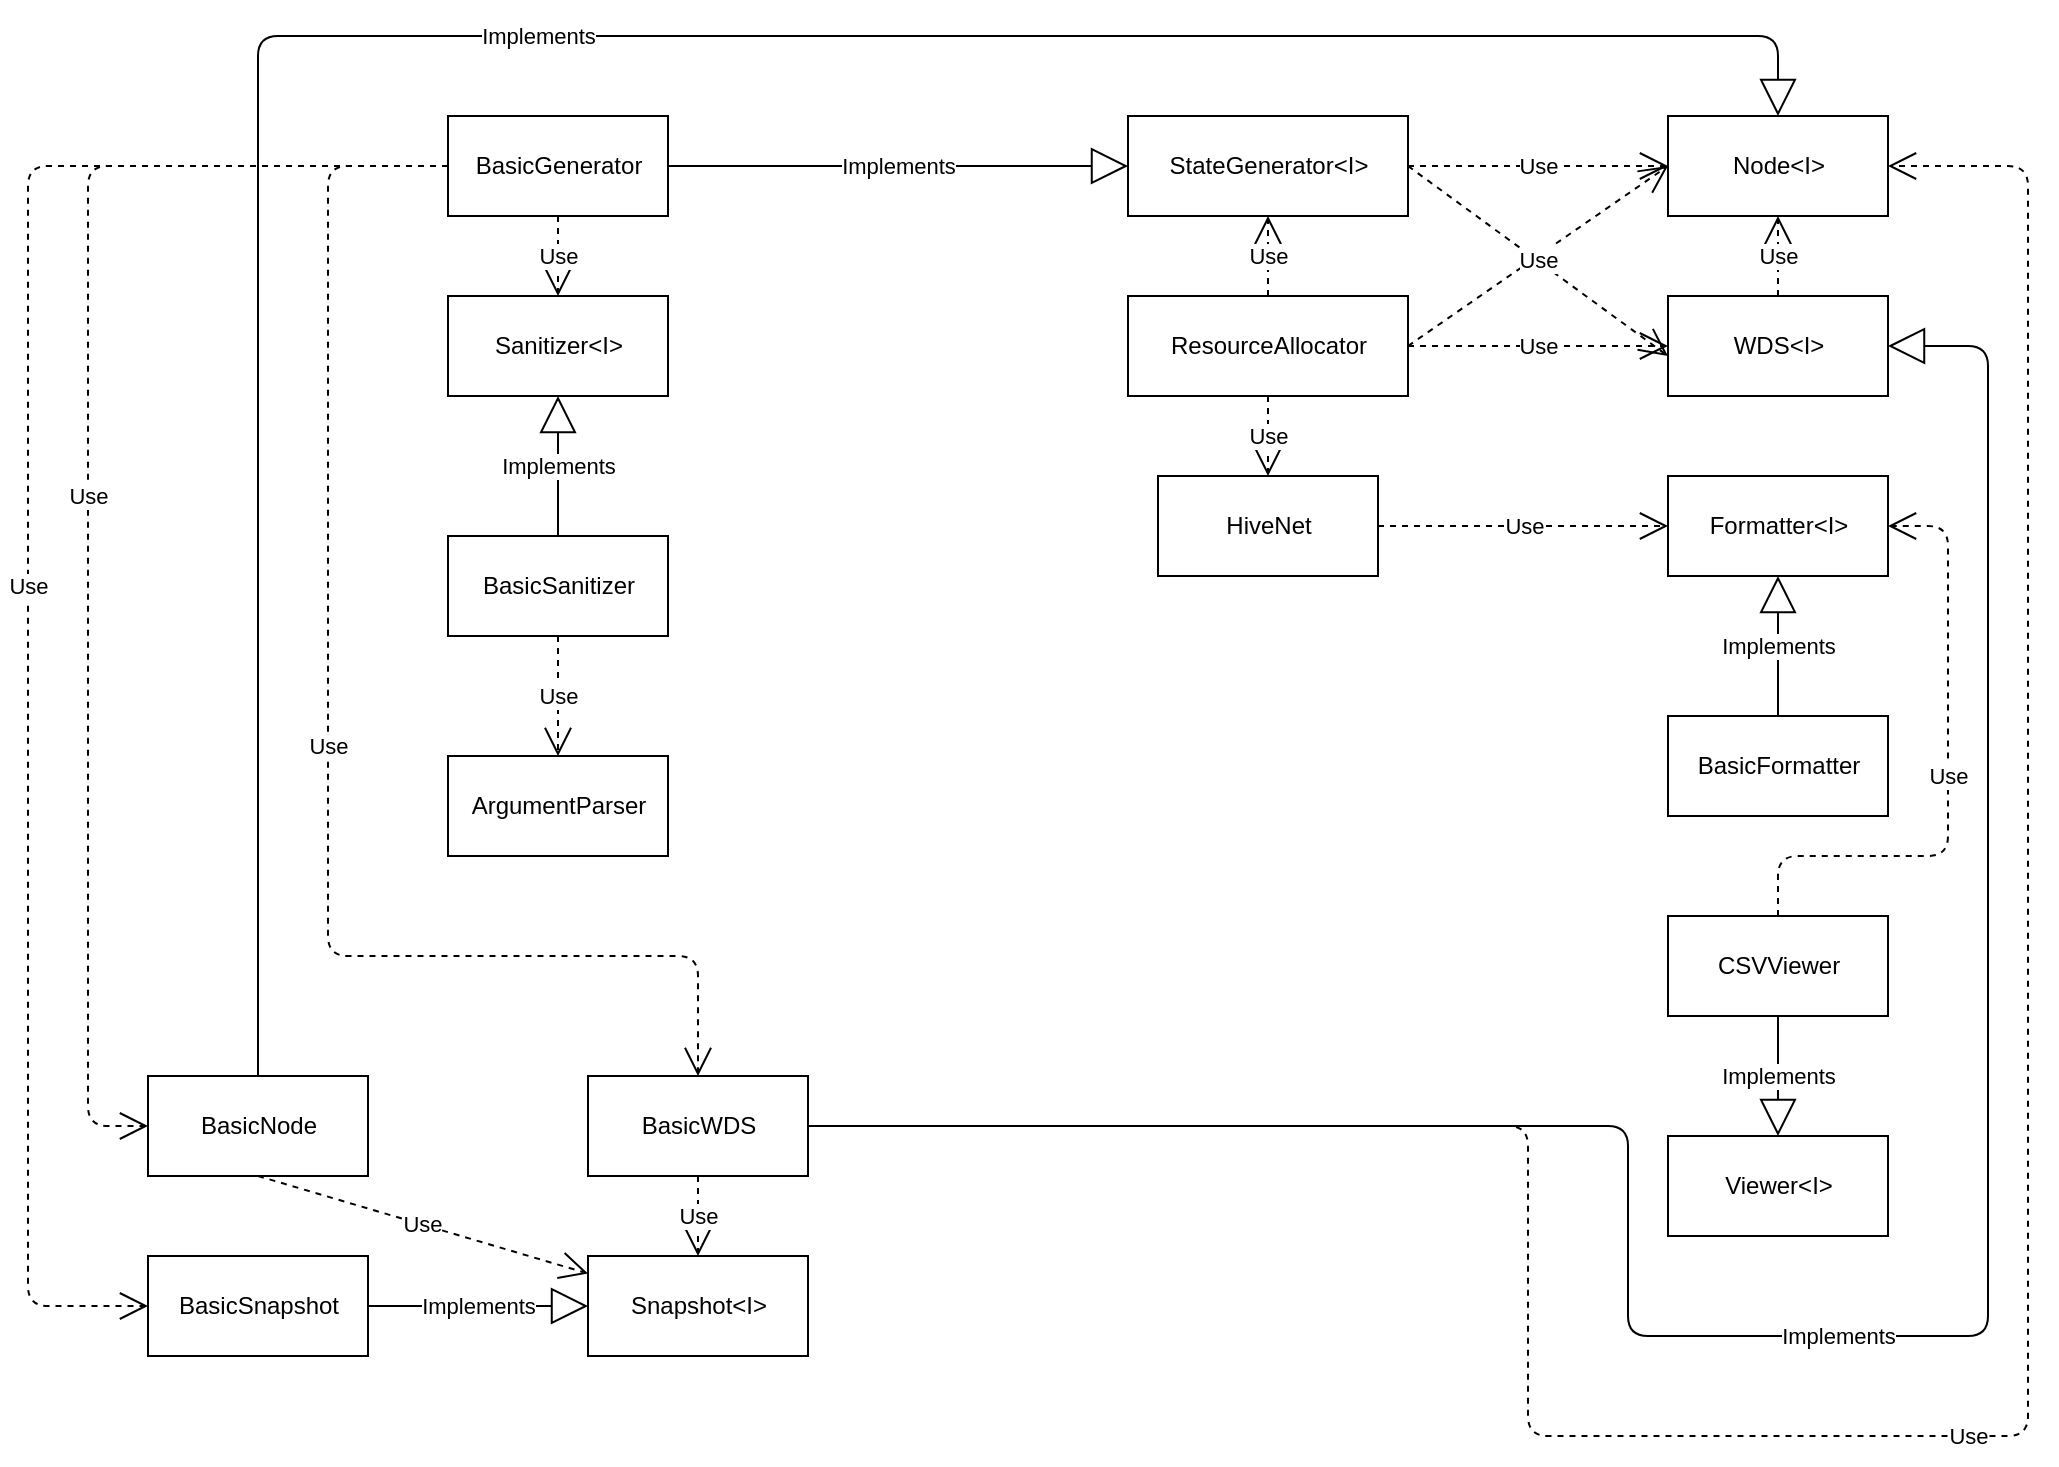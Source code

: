 <mxfile version="12.8.8" type="github">
  <diagram name="Page-1" id="6133507b-19e7-1e82-6fc7-422aa6c4b21f">
    <mxGraphModel dx="1422" dy="771" grid="1" gridSize="10" guides="1" tooltips="1" connect="1" arrows="1" fold="1" page="1" pageScale="1" pageWidth="1100" pageHeight="850" background="#ffffff" math="0" shadow="0">
      <root>
        <mxCell id="0" />
        <mxCell id="1" parent="0" />
        <mxCell id="2EE-lnMaA_nyX3GUGibZ-1" value="Sanitizer&amp;lt;I&amp;gt;" style="html=1;" vertex="1" parent="1">
          <mxGeometry x="260" y="210" width="110" height="50" as="geometry" />
        </mxCell>
        <mxCell id="2EE-lnMaA_nyX3GUGibZ-2" value="BasicGenerator" style="html=1;" vertex="1" parent="1">
          <mxGeometry x="260" y="120" width="110" height="50" as="geometry" />
        </mxCell>
        <mxCell id="2EE-lnMaA_nyX3GUGibZ-3" value="&lt;div&gt;ArgumentParser&lt;/div&gt;" style="html=1;" vertex="1" parent="1">
          <mxGeometry x="260" y="440" width="110" height="50" as="geometry" />
        </mxCell>
        <mxCell id="2EE-lnMaA_nyX3GUGibZ-4" value="BasicSanitizer" style="html=1;" vertex="1" parent="1">
          <mxGeometry x="260" y="330" width="110" height="50" as="geometry" />
        </mxCell>
        <mxCell id="2EE-lnMaA_nyX3GUGibZ-5" value="StateGenerator&amp;lt;I&amp;gt;" style="html=1;" vertex="1" parent="1">
          <mxGeometry x="600" y="120" width="140" height="50" as="geometry" />
        </mxCell>
        <mxCell id="2EE-lnMaA_nyX3GUGibZ-6" value="HiveNet" style="html=1;" vertex="1" parent="1">
          <mxGeometry x="615" y="300" width="110" height="50" as="geometry" />
        </mxCell>
        <mxCell id="2EE-lnMaA_nyX3GUGibZ-7" value="&lt;div&gt;ResourceAllocator&lt;/div&gt;" style="html=1;" vertex="1" parent="1">
          <mxGeometry x="600" y="210" width="140" height="50" as="geometry" />
        </mxCell>
        <mxCell id="2EE-lnMaA_nyX3GUGibZ-8" value="WDS&amp;lt;I&amp;gt;" style="html=1;" vertex="1" parent="1">
          <mxGeometry x="870" y="210" width="110" height="50" as="geometry" />
        </mxCell>
        <mxCell id="2EE-lnMaA_nyX3GUGibZ-10" value="Node&amp;lt;I&amp;gt;" style="html=1;" vertex="1" parent="1">
          <mxGeometry x="870" y="120" width="110" height="50" as="geometry" />
        </mxCell>
        <mxCell id="2EE-lnMaA_nyX3GUGibZ-11" value="BasicFormatter" style="html=1;" vertex="1" parent="1">
          <mxGeometry x="870" y="420" width="110" height="50" as="geometry" />
        </mxCell>
        <mxCell id="2EE-lnMaA_nyX3GUGibZ-12" value="Formatter&amp;lt;I&amp;gt;" style="html=1;" vertex="1" parent="1">
          <mxGeometry x="870" y="300" width="110" height="50" as="geometry" />
        </mxCell>
        <mxCell id="2EE-lnMaA_nyX3GUGibZ-13" value="CSVViewer" style="html=1;" vertex="1" parent="1">
          <mxGeometry x="870" y="520" width="110" height="50" as="geometry" />
        </mxCell>
        <mxCell id="2EE-lnMaA_nyX3GUGibZ-14" value="Viewer&amp;lt;I&amp;gt;" style="html=1;" vertex="1" parent="1">
          <mxGeometry x="870" y="630" width="110" height="50" as="geometry" />
        </mxCell>
        <mxCell id="2EE-lnMaA_nyX3GUGibZ-15" value="Snapshot&amp;lt;I&amp;gt;" style="html=1;" vertex="1" parent="1">
          <mxGeometry x="330" y="690" width="110" height="50" as="geometry" />
        </mxCell>
        <mxCell id="2EE-lnMaA_nyX3GUGibZ-16" value="BasicSnapshot" style="html=1;" vertex="1" parent="1">
          <mxGeometry x="110" y="690" width="110" height="50" as="geometry" />
        </mxCell>
        <mxCell id="2EE-lnMaA_nyX3GUGibZ-17" value="BasicWDS" style="html=1;" vertex="1" parent="1">
          <mxGeometry x="330" y="600" width="110" height="50" as="geometry" />
        </mxCell>
        <mxCell id="2EE-lnMaA_nyX3GUGibZ-18" value="BasicNode" style="html=1;" vertex="1" parent="1">
          <mxGeometry x="110" y="600" width="110" height="50" as="geometry" />
        </mxCell>
        <mxCell id="2EE-lnMaA_nyX3GUGibZ-19" value="&lt;div&gt;Implements&lt;/div&gt;" style="endArrow=block;endSize=16;endFill=0;html=1;exitX=1;exitY=0.5;exitDx=0;exitDy=0;entryX=0;entryY=0.5;entryDx=0;entryDy=0;" edge="1" parent="1" source="2EE-lnMaA_nyX3GUGibZ-2" target="2EE-lnMaA_nyX3GUGibZ-5">
          <mxGeometry width="160" relative="1" as="geometry">
            <mxPoint x="470" y="400" as="sourcePoint" />
            <mxPoint x="630" y="400" as="targetPoint" />
          </mxGeometry>
        </mxCell>
        <mxCell id="2EE-lnMaA_nyX3GUGibZ-21" value="Use" style="endArrow=open;endSize=12;dashed=1;html=1;exitX=0.5;exitY=1;exitDx=0;exitDy=0;" edge="1" parent="1" source="2EE-lnMaA_nyX3GUGibZ-2" target="2EE-lnMaA_nyX3GUGibZ-1">
          <mxGeometry width="160" relative="1" as="geometry">
            <mxPoint x="470" y="400" as="sourcePoint" />
            <mxPoint x="630" y="400" as="targetPoint" />
          </mxGeometry>
        </mxCell>
        <mxCell id="2EE-lnMaA_nyX3GUGibZ-22" value="&lt;div&gt;Implements&lt;/div&gt;" style="endArrow=block;endSize=16;endFill=0;html=1;exitX=0.5;exitY=0;exitDx=0;exitDy=0;entryX=0.5;entryY=1;entryDx=0;entryDy=0;" edge="1" parent="1" source="2EE-lnMaA_nyX3GUGibZ-4" target="2EE-lnMaA_nyX3GUGibZ-1">
          <mxGeometry width="160" relative="1" as="geometry">
            <mxPoint x="470" y="400" as="sourcePoint" />
            <mxPoint x="630" y="400" as="targetPoint" />
          </mxGeometry>
        </mxCell>
        <mxCell id="2EE-lnMaA_nyX3GUGibZ-23" value="Use" style="endArrow=open;endSize=12;dashed=1;html=1;exitX=0.5;exitY=1;exitDx=0;exitDy=0;entryX=0.5;entryY=0;entryDx=0;entryDy=0;" edge="1" parent="1" source="2EE-lnMaA_nyX3GUGibZ-4" target="2EE-lnMaA_nyX3GUGibZ-3">
          <mxGeometry width="160" relative="1" as="geometry">
            <mxPoint x="470" y="400" as="sourcePoint" />
            <mxPoint x="630" y="400" as="targetPoint" />
          </mxGeometry>
        </mxCell>
        <mxCell id="2EE-lnMaA_nyX3GUGibZ-24" value="Use" style="endArrow=open;endSize=12;dashed=1;html=1;exitX=0.5;exitY=0;exitDx=0;exitDy=0;entryX=0.5;entryY=1;entryDx=0;entryDy=0;" edge="1" parent="1" source="2EE-lnMaA_nyX3GUGibZ-7" target="2EE-lnMaA_nyX3GUGibZ-5">
          <mxGeometry width="160" relative="1" as="geometry">
            <mxPoint x="470" y="400" as="sourcePoint" />
            <mxPoint x="630" y="400" as="targetPoint" />
          </mxGeometry>
        </mxCell>
        <mxCell id="2EE-lnMaA_nyX3GUGibZ-25" value="Use" style="endArrow=open;endSize=12;dashed=1;html=1;exitX=0.5;exitY=1;exitDx=0;exitDy=0;" edge="1" parent="1" source="2EE-lnMaA_nyX3GUGibZ-7" target="2EE-lnMaA_nyX3GUGibZ-6">
          <mxGeometry width="160" relative="1" as="geometry">
            <mxPoint x="530" y="310" as="sourcePoint" />
            <mxPoint x="630" y="400" as="targetPoint" />
          </mxGeometry>
        </mxCell>
        <mxCell id="2EE-lnMaA_nyX3GUGibZ-26" value="Use" style="endArrow=open;endSize=12;dashed=1;html=1;exitX=1;exitY=0.5;exitDx=0;exitDy=0;entryX=0;entryY=0.5;entryDx=0;entryDy=0;" edge="1" parent="1" source="2EE-lnMaA_nyX3GUGibZ-7" target="2EE-lnMaA_nyX3GUGibZ-10">
          <mxGeometry width="160" relative="1" as="geometry">
            <mxPoint x="470" y="400" as="sourcePoint" />
            <mxPoint x="630" y="400" as="targetPoint" />
          </mxGeometry>
        </mxCell>
        <mxCell id="2EE-lnMaA_nyX3GUGibZ-27" value="Use" style="endArrow=open;endSize=12;dashed=1;html=1;exitX=1;exitY=0.5;exitDx=0;exitDy=0;entryX=0;entryY=0.5;entryDx=0;entryDy=0;" edge="1" parent="1" source="2EE-lnMaA_nyX3GUGibZ-7" target="2EE-lnMaA_nyX3GUGibZ-8">
          <mxGeometry width="160" relative="1" as="geometry">
            <mxPoint x="470" y="400" as="sourcePoint" />
            <mxPoint x="630" y="400" as="targetPoint" />
          </mxGeometry>
        </mxCell>
        <mxCell id="2EE-lnMaA_nyX3GUGibZ-28" value="Use" style="endArrow=open;endSize=12;dashed=1;html=1;exitX=1;exitY=0.5;exitDx=0;exitDy=0;entryX=0;entryY=0.5;entryDx=0;entryDy=0;" edge="1" parent="1" source="2EE-lnMaA_nyX3GUGibZ-6" target="2EE-lnMaA_nyX3GUGibZ-12">
          <mxGeometry width="160" relative="1" as="geometry">
            <mxPoint x="470" y="400" as="sourcePoint" />
            <mxPoint x="630" y="400" as="targetPoint" />
          </mxGeometry>
        </mxCell>
        <mxCell id="2EE-lnMaA_nyX3GUGibZ-29" value="Use" style="endArrow=open;endSize=12;dashed=1;html=1;exitX=1;exitY=0.5;exitDx=0;exitDy=0;entryX=0;entryY=0.5;entryDx=0;entryDy=0;" edge="1" parent="1" source="2EE-lnMaA_nyX3GUGibZ-5" target="2EE-lnMaA_nyX3GUGibZ-10">
          <mxGeometry width="160" relative="1" as="geometry">
            <mxPoint x="470" y="400" as="sourcePoint" />
            <mxPoint x="630" y="400" as="targetPoint" />
          </mxGeometry>
        </mxCell>
        <mxCell id="2EE-lnMaA_nyX3GUGibZ-30" value="Use" style="endArrow=open;endSize=12;dashed=1;html=1;exitX=1;exitY=0.5;exitDx=0;exitDy=0;" edge="1" parent="1" source="2EE-lnMaA_nyX3GUGibZ-5">
          <mxGeometry width="160" relative="1" as="geometry">
            <mxPoint x="470" y="400" as="sourcePoint" />
            <mxPoint x="870" y="240" as="targetPoint" />
          </mxGeometry>
        </mxCell>
        <mxCell id="2EE-lnMaA_nyX3GUGibZ-31" value="&lt;div&gt;Implements&lt;/div&gt;" style="endArrow=block;endSize=16;endFill=0;html=1;exitX=0.5;exitY=0;exitDx=0;exitDy=0;entryX=0.5;entryY=1;entryDx=0;entryDy=0;" edge="1" parent="1" source="2EE-lnMaA_nyX3GUGibZ-11" target="2EE-lnMaA_nyX3GUGibZ-12">
          <mxGeometry width="160" relative="1" as="geometry">
            <mxPoint x="470" y="400" as="sourcePoint" />
            <mxPoint x="630" y="400" as="targetPoint" />
          </mxGeometry>
        </mxCell>
        <mxCell id="2EE-lnMaA_nyX3GUGibZ-35" value="&lt;div&gt;Implements&lt;/div&gt;" style="endArrow=block;endSize=16;endFill=0;html=1;exitX=1;exitY=0.5;exitDx=0;exitDy=0;entryX=0;entryY=0.5;entryDx=0;entryDy=0;" edge="1" parent="1" source="2EE-lnMaA_nyX3GUGibZ-16" target="2EE-lnMaA_nyX3GUGibZ-15">
          <mxGeometry width="160" relative="1" as="geometry">
            <mxPoint x="470" y="440" as="sourcePoint" />
            <mxPoint x="630" y="440" as="targetPoint" />
          </mxGeometry>
        </mxCell>
        <mxCell id="2EE-lnMaA_nyX3GUGibZ-36" value="Use" style="endArrow=open;endSize=12;dashed=1;html=1;exitX=0.5;exitY=1;exitDx=0;exitDy=0;entryX=0.5;entryY=0;entryDx=0;entryDy=0;" edge="1" parent="1" source="2EE-lnMaA_nyX3GUGibZ-17" target="2EE-lnMaA_nyX3GUGibZ-15">
          <mxGeometry width="160" relative="1" as="geometry">
            <mxPoint x="500" y="440" as="sourcePoint" />
            <mxPoint x="660" y="440" as="targetPoint" />
          </mxGeometry>
        </mxCell>
        <mxCell id="2EE-lnMaA_nyX3GUGibZ-37" value="Use" style="endArrow=open;endSize=12;dashed=1;html=1;exitX=0.5;exitY=1;exitDx=0;exitDy=0;" edge="1" parent="1" source="2EE-lnMaA_nyX3GUGibZ-18" target="2EE-lnMaA_nyX3GUGibZ-15">
          <mxGeometry width="160" relative="1" as="geometry">
            <mxPoint x="470" y="440" as="sourcePoint" />
            <mxPoint x="630" y="440" as="targetPoint" />
          </mxGeometry>
        </mxCell>
        <mxCell id="2EE-lnMaA_nyX3GUGibZ-38" value="Use" style="endArrow=open;endSize=12;dashed=1;html=1;exitX=0;exitY=0.5;exitDx=0;exitDy=0;entryX=0;entryY=0.5;entryDx=0;entryDy=0;edgeStyle=orthogonalEdgeStyle;" edge="1" parent="1" source="2EE-lnMaA_nyX3GUGibZ-2" target="2EE-lnMaA_nyX3GUGibZ-18">
          <mxGeometry width="160" relative="1" as="geometry">
            <mxPoint x="470" y="460" as="sourcePoint" />
            <mxPoint x="630" y="460" as="targetPoint" />
            <Array as="points">
              <mxPoint x="80" y="145" />
              <mxPoint x="80" y="625" />
            </Array>
          </mxGeometry>
        </mxCell>
        <mxCell id="2EE-lnMaA_nyX3GUGibZ-39" value="Use" style="endArrow=open;endSize=12;dashed=1;html=1;exitX=0;exitY=0.5;exitDx=0;exitDy=0;entryX=0;entryY=0.5;entryDx=0;entryDy=0;edgeStyle=orthogonalEdgeStyle;" edge="1" parent="1" source="2EE-lnMaA_nyX3GUGibZ-2" target="2EE-lnMaA_nyX3GUGibZ-16">
          <mxGeometry width="160" relative="1" as="geometry">
            <mxPoint x="470" y="450" as="sourcePoint" />
            <mxPoint x="630" y="450" as="targetPoint" />
            <Array as="points">
              <mxPoint x="50" y="145" />
              <mxPoint x="50" y="715" />
            </Array>
          </mxGeometry>
        </mxCell>
        <mxCell id="2EE-lnMaA_nyX3GUGibZ-42" value="Use" style="endArrow=open;endSize=12;dashed=1;html=1;exitX=1;exitY=0.5;exitDx=0;exitDy=0;entryX=1;entryY=0.5;entryDx=0;entryDy=0;edgeStyle=orthogonalEdgeStyle;" edge="1" parent="1" source="2EE-lnMaA_nyX3GUGibZ-17" target="2EE-lnMaA_nyX3GUGibZ-10">
          <mxGeometry width="160" relative="1" as="geometry">
            <mxPoint x="470" y="450" as="sourcePoint" />
            <mxPoint x="630" y="450" as="targetPoint" />
            <Array as="points">
              <mxPoint x="800" y="625" />
              <mxPoint x="800" y="780" />
              <mxPoint x="1050" y="780" />
              <mxPoint x="1050" y="145" />
            </Array>
          </mxGeometry>
        </mxCell>
        <mxCell id="2EE-lnMaA_nyX3GUGibZ-45" value="&lt;div&gt;Implements&lt;/div&gt;" style="endArrow=block;endSize=16;endFill=0;html=1;exitX=0.5;exitY=0;exitDx=0;exitDy=0;entryX=0.5;entryY=0;entryDx=0;entryDy=0;edgeStyle=orthogonalEdgeStyle;" edge="1" parent="1" source="2EE-lnMaA_nyX3GUGibZ-18" target="2EE-lnMaA_nyX3GUGibZ-10">
          <mxGeometry width="160" relative="1" as="geometry">
            <mxPoint x="470" y="450" as="sourcePoint" />
            <mxPoint x="630" y="450" as="targetPoint" />
            <Array as="points">
              <mxPoint x="165" y="80" />
              <mxPoint x="925" y="80" />
            </Array>
          </mxGeometry>
        </mxCell>
        <mxCell id="2EE-lnMaA_nyX3GUGibZ-46" value="&lt;div&gt;Implements&lt;/div&gt;" style="endArrow=block;endSize=16;endFill=0;html=1;exitX=1;exitY=0.5;exitDx=0;exitDy=0;entryX=1;entryY=0.5;entryDx=0;entryDy=0;edgeStyle=orthogonalEdgeStyle;" edge="1" parent="1" source="2EE-lnMaA_nyX3GUGibZ-17" target="2EE-lnMaA_nyX3GUGibZ-8">
          <mxGeometry width="160" relative="1" as="geometry">
            <mxPoint x="470" y="450" as="sourcePoint" />
            <mxPoint x="630" y="450" as="targetPoint" />
            <Array as="points">
              <mxPoint x="850" y="625" />
              <mxPoint x="850" y="730" />
              <mxPoint x="1030" y="730" />
              <mxPoint x="1030" y="235" />
            </Array>
          </mxGeometry>
        </mxCell>
        <mxCell id="2EE-lnMaA_nyX3GUGibZ-47" value="Use" style="endArrow=open;endSize=12;dashed=1;html=1;exitX=0.5;exitY=0;exitDx=0;exitDy=0;entryX=0.5;entryY=1;entryDx=0;entryDy=0;" edge="1" parent="1" source="2EE-lnMaA_nyX3GUGibZ-8" target="2EE-lnMaA_nyX3GUGibZ-10">
          <mxGeometry width="160" relative="1" as="geometry">
            <mxPoint x="470" y="450" as="sourcePoint" />
            <mxPoint x="630" y="450" as="targetPoint" />
          </mxGeometry>
        </mxCell>
        <mxCell id="2EE-lnMaA_nyX3GUGibZ-48" value="Use" style="endArrow=open;endSize=12;dashed=1;html=1;exitX=0.5;exitY=0;exitDx=0;exitDy=0;entryX=1;entryY=0.5;entryDx=0;entryDy=0;edgeStyle=orthogonalEdgeStyle;" edge="1" parent="1" source="2EE-lnMaA_nyX3GUGibZ-13" target="2EE-lnMaA_nyX3GUGibZ-12">
          <mxGeometry width="160" relative="1" as="geometry">
            <mxPoint x="470" y="450" as="sourcePoint" />
            <mxPoint x="630" y="450" as="targetPoint" />
            <Array as="points">
              <mxPoint x="925" y="490" />
              <mxPoint x="1010" y="490" />
              <mxPoint x="1010" y="325" />
            </Array>
          </mxGeometry>
        </mxCell>
        <mxCell id="2EE-lnMaA_nyX3GUGibZ-50" value="&lt;div&gt;Implements&lt;/div&gt;" style="endArrow=block;endSize=16;endFill=0;html=1;exitX=0.5;exitY=1;exitDx=0;exitDy=0;entryX=0.5;entryY=0;entryDx=0;entryDy=0;" edge="1" parent="1" source="2EE-lnMaA_nyX3GUGibZ-13" target="2EE-lnMaA_nyX3GUGibZ-14">
          <mxGeometry width="160" relative="1" as="geometry">
            <mxPoint x="470" y="450" as="sourcePoint" />
            <mxPoint x="630" y="450" as="targetPoint" />
          </mxGeometry>
        </mxCell>
        <mxCell id="2EE-lnMaA_nyX3GUGibZ-51" value="Use" style="endArrow=open;endSize=12;dashed=1;html=1;exitX=0;exitY=0.5;exitDx=0;exitDy=0;entryX=0.5;entryY=0;entryDx=0;entryDy=0;edgeStyle=orthogonalEdgeStyle;" edge="1" parent="1" source="2EE-lnMaA_nyX3GUGibZ-2" target="2EE-lnMaA_nyX3GUGibZ-17">
          <mxGeometry width="160" relative="1" as="geometry">
            <mxPoint x="470" y="450" as="sourcePoint" />
            <mxPoint x="630" y="450" as="targetPoint" />
            <Array as="points">
              <mxPoint x="200" y="145" />
              <mxPoint x="200" y="540" />
              <mxPoint x="385" y="540" />
            </Array>
          </mxGeometry>
        </mxCell>
      </root>
    </mxGraphModel>
  </diagram>
</mxfile>
